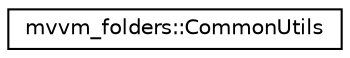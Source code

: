digraph "Graphical Class Hierarchy"
{
 // LATEX_PDF_SIZE
  edge [fontname="Helvetica",fontsize="10",labelfontname="Helvetica",labelfontsize="10"];
  node [fontname="Helvetica",fontsize="10",shape=record];
  rankdir="LR";
  Node0 [label="mvvm_folders::CommonUtils",height=0.2,width=0.4,color="black", fillcolor="white", style="filled",URL="$classmvvm__folders_1_1_common_utils.html",tooltip=" "];
}
